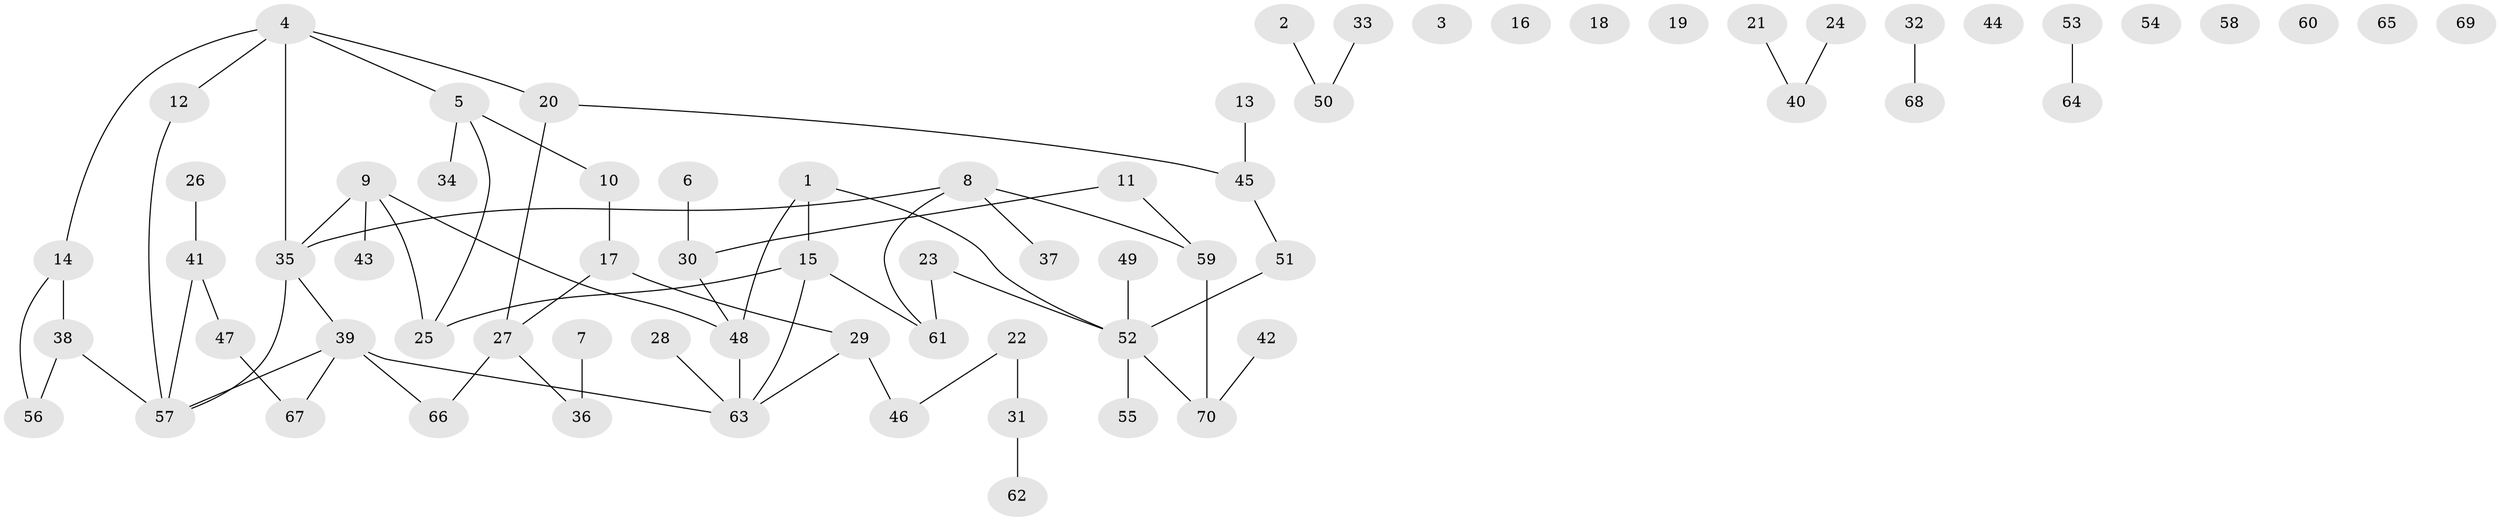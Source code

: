 // Generated by graph-tools (version 1.1) at 2025/39/03/09/25 04:39:32]
// undirected, 70 vertices, 72 edges
graph export_dot {
graph [start="1"]
  node [color=gray90,style=filled];
  1;
  2;
  3;
  4;
  5;
  6;
  7;
  8;
  9;
  10;
  11;
  12;
  13;
  14;
  15;
  16;
  17;
  18;
  19;
  20;
  21;
  22;
  23;
  24;
  25;
  26;
  27;
  28;
  29;
  30;
  31;
  32;
  33;
  34;
  35;
  36;
  37;
  38;
  39;
  40;
  41;
  42;
  43;
  44;
  45;
  46;
  47;
  48;
  49;
  50;
  51;
  52;
  53;
  54;
  55;
  56;
  57;
  58;
  59;
  60;
  61;
  62;
  63;
  64;
  65;
  66;
  67;
  68;
  69;
  70;
  1 -- 15;
  1 -- 48;
  1 -- 52;
  2 -- 50;
  4 -- 5;
  4 -- 12;
  4 -- 14;
  4 -- 20;
  4 -- 35;
  5 -- 10;
  5 -- 25;
  5 -- 34;
  6 -- 30;
  7 -- 36;
  8 -- 35;
  8 -- 37;
  8 -- 59;
  8 -- 61;
  9 -- 25;
  9 -- 35;
  9 -- 43;
  9 -- 48;
  10 -- 17;
  11 -- 30;
  11 -- 59;
  12 -- 57;
  13 -- 45;
  14 -- 38;
  14 -- 56;
  15 -- 25;
  15 -- 61;
  15 -- 63;
  17 -- 27;
  17 -- 29;
  20 -- 27;
  20 -- 45;
  21 -- 40;
  22 -- 31;
  22 -- 46;
  23 -- 52;
  23 -- 61;
  24 -- 40;
  26 -- 41;
  27 -- 36;
  27 -- 66;
  28 -- 63;
  29 -- 46;
  29 -- 63;
  30 -- 48;
  31 -- 62;
  32 -- 68;
  33 -- 50;
  35 -- 39;
  35 -- 57;
  38 -- 56;
  38 -- 57;
  39 -- 57;
  39 -- 63;
  39 -- 66;
  39 -- 67;
  41 -- 47;
  41 -- 57;
  42 -- 70;
  45 -- 51;
  47 -- 67;
  48 -- 63;
  49 -- 52;
  51 -- 52;
  52 -- 55;
  52 -- 70;
  53 -- 64;
  59 -- 70;
}
